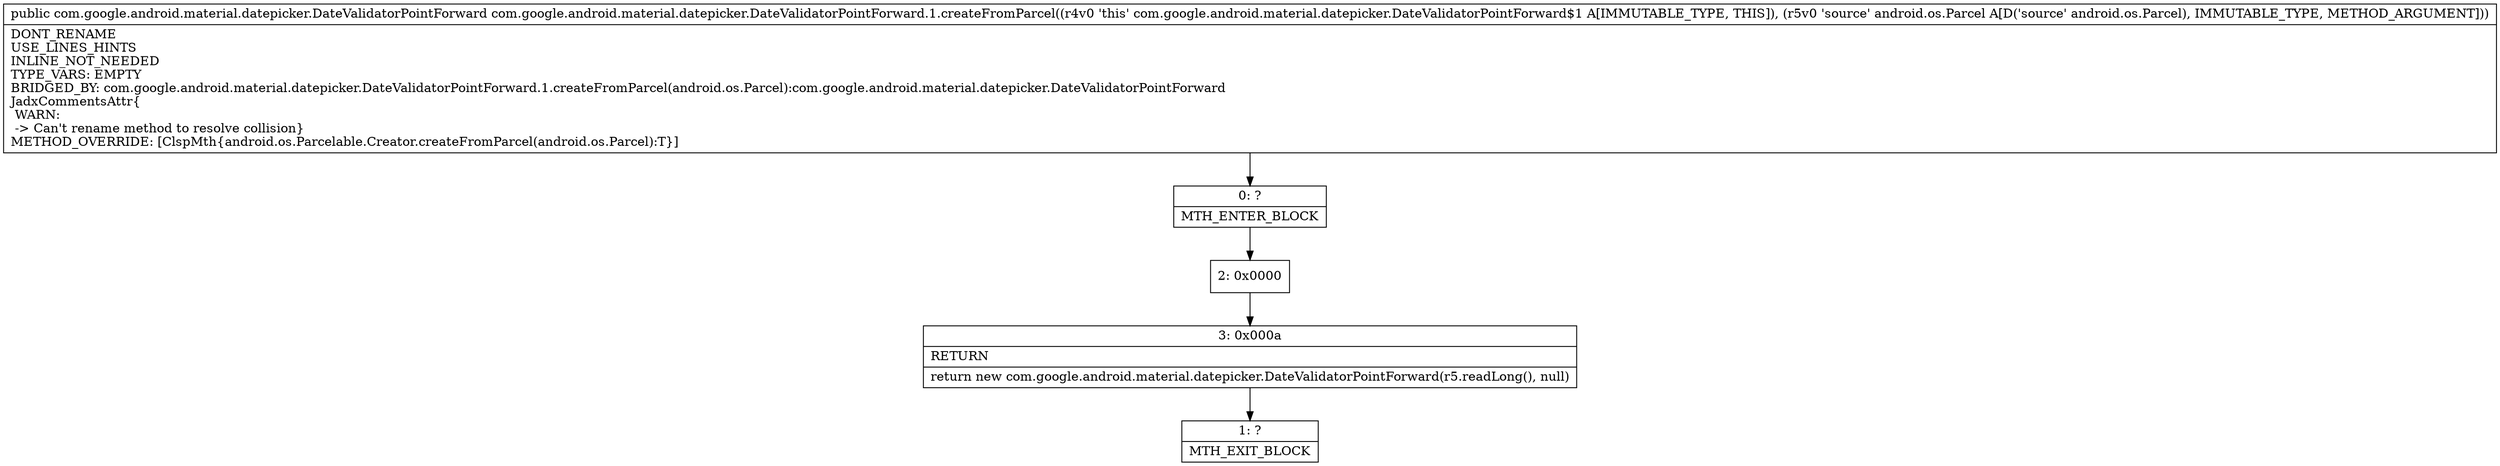 digraph "CFG forcom.google.android.material.datepicker.DateValidatorPointForward.1.createFromParcel(Landroid\/os\/Parcel;)Lcom\/google\/android\/material\/datepicker\/DateValidatorPointForward;" {
Node_0 [shape=record,label="{0\:\ ?|MTH_ENTER_BLOCK\l}"];
Node_2 [shape=record,label="{2\:\ 0x0000}"];
Node_3 [shape=record,label="{3\:\ 0x000a|RETURN\l|return new com.google.android.material.datepicker.DateValidatorPointForward(r5.readLong(), null)\l}"];
Node_1 [shape=record,label="{1\:\ ?|MTH_EXIT_BLOCK\l}"];
MethodNode[shape=record,label="{public com.google.android.material.datepicker.DateValidatorPointForward com.google.android.material.datepicker.DateValidatorPointForward.1.createFromParcel((r4v0 'this' com.google.android.material.datepicker.DateValidatorPointForward$1 A[IMMUTABLE_TYPE, THIS]), (r5v0 'source' android.os.Parcel A[D('source' android.os.Parcel), IMMUTABLE_TYPE, METHOD_ARGUMENT]))  | DONT_RENAME\lUSE_LINES_HINTS\lINLINE_NOT_NEEDED\lTYPE_VARS: EMPTY\lBRIDGED_BY: com.google.android.material.datepicker.DateValidatorPointForward.1.createFromParcel(android.os.Parcel):com.google.android.material.datepicker.DateValidatorPointForward\lJadxCommentsAttr\{\l WARN: \l \-\> Can't rename method to resolve collision\}\lMETHOD_OVERRIDE: [ClspMth\{android.os.Parcelable.Creator.createFromParcel(android.os.Parcel):T\}]\l}"];
MethodNode -> Node_0;Node_0 -> Node_2;
Node_2 -> Node_3;
Node_3 -> Node_1;
}

